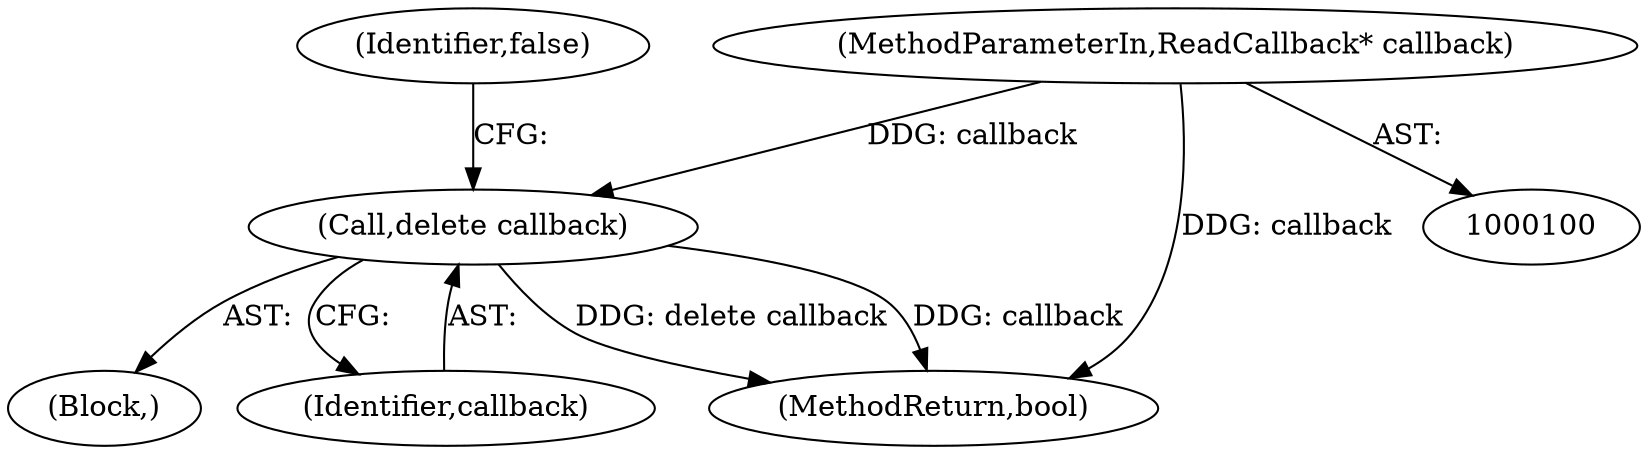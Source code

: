 digraph "0_Chrome_4c19b042ea31bd393d2265656f94339d1c3d82ff@API" {
"1000112" [label="(Call,delete callback)"];
"1000105" [label="(MethodParameterIn,ReadCallback* callback)"];
"1000111" [label="(Block,)"];
"1000112" [label="(Call,delete callback)"];
"1000113" [label="(Identifier,callback)"];
"1000105" [label="(MethodParameterIn,ReadCallback* callback)"];
"1000115" [label="(Identifier,false)"];
"1000122" [label="(MethodReturn,bool)"];
"1000112" -> "1000111"  [label="AST: "];
"1000112" -> "1000113"  [label="CFG: "];
"1000113" -> "1000112"  [label="AST: "];
"1000115" -> "1000112"  [label="CFG: "];
"1000112" -> "1000122"  [label="DDG: delete callback"];
"1000112" -> "1000122"  [label="DDG: callback"];
"1000105" -> "1000112"  [label="DDG: callback"];
"1000105" -> "1000100"  [label="AST: "];
"1000105" -> "1000122"  [label="DDG: callback"];
}
